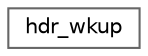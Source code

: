 digraph "Graphical Class Hierarchy"
{
 // LATEX_PDF_SIZE
  bgcolor="transparent";
  edge [fontname=Helvetica,fontsize=10,labelfontname=Helvetica,labelfontsize=10];
  node [fontname=Helvetica,fontsize=10,shape=box,height=0.2,width=0.4];
  rankdir="LR";
  Node0 [id="Node000000",label="hdr_wkup",height=0.2,width=0.4,color="grey40", fillcolor="white", style="filled",URL="$structhdr__wkup.html",tooltip="Header of the Wake Up Tone."];
}
